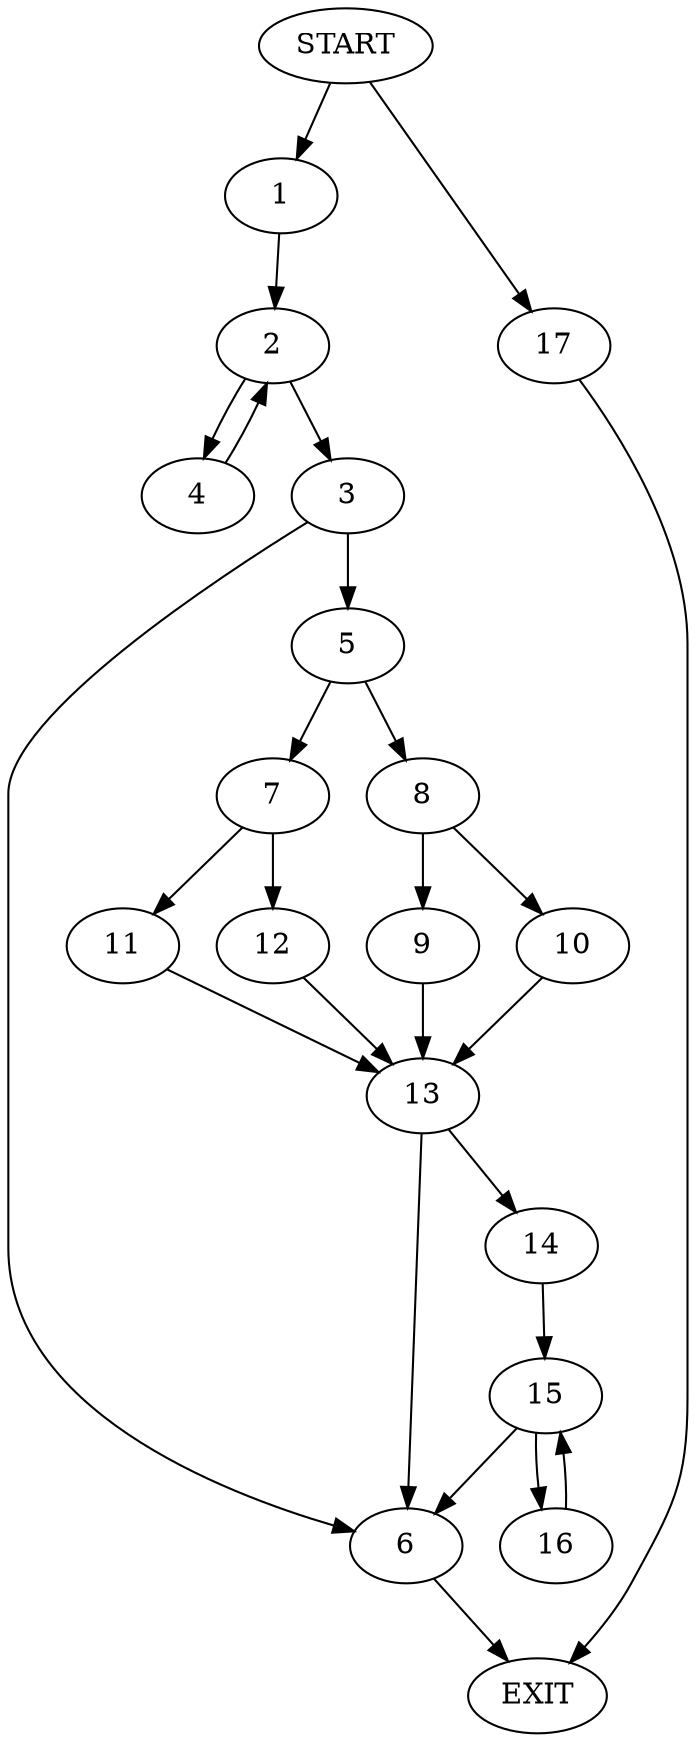digraph {
0 [label="START"]
18 [label="EXIT"]
0 -> 1
1 -> 2
2 -> 3
2 -> 4
3 -> 5
3 -> 6
4 -> 2
6 -> 18
5 -> 7
5 -> 8
8 -> 9
8 -> 10
7 -> 11
7 -> 12
11 -> 13
12 -> 13
13 -> 6
13 -> 14
9 -> 13
10 -> 13
14 -> 15
15 -> 16
15 -> 6
16 -> 15
0 -> 17
17 -> 18
}
